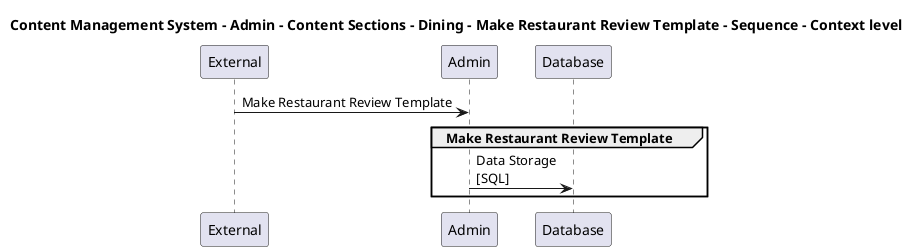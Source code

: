 @startuml

title Content Management System - Admin - Content Sections - Dining - Make Restaurant Review Template - Sequence - Context level

participant "External" as C4InterFlow.SoftwareSystems.ExternalSystem
participant "Admin" as ContentManagementSystem.SoftwareSystems.Admin
participant "Database" as ContentManagementSystem.SoftwareSystems.Database

C4InterFlow.SoftwareSystems.ExternalSystem -> ContentManagementSystem.SoftwareSystems.Admin : Make Restaurant Review Template
group Make Restaurant Review Template
ContentManagementSystem.SoftwareSystems.Admin -> ContentManagementSystem.SoftwareSystems.Database : Data Storage\n[SQL]
end


@enduml
